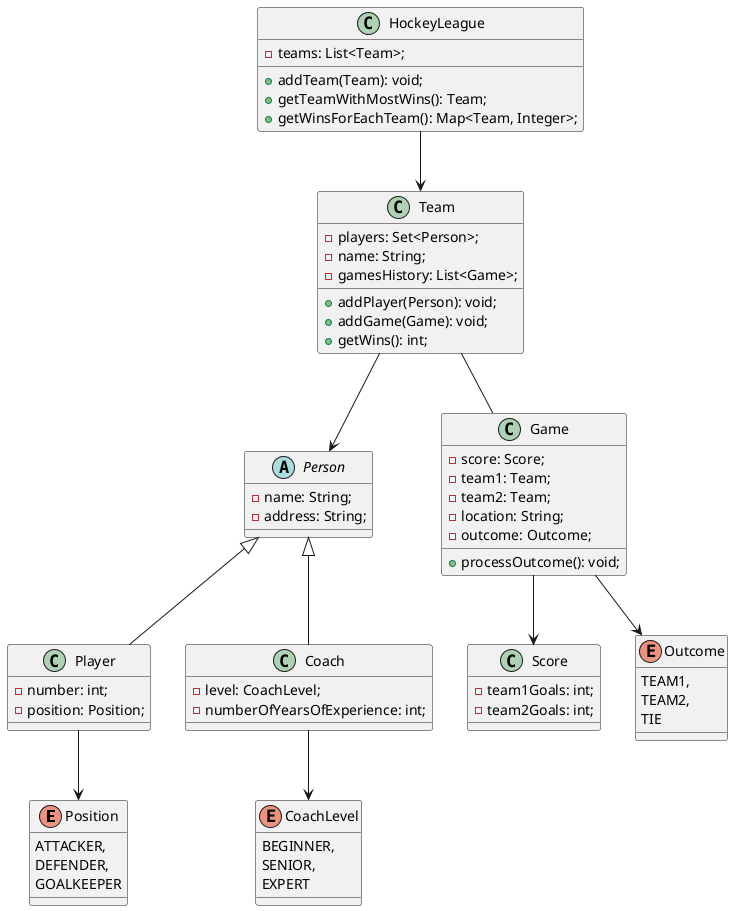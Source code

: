 @startuml

enum Position{
ATTACKER,
DEFENDER,
GOALKEEPER
}

enum CoachLevel{
BEGINNER,
SENIOR,
EXPERT
}

abstract class Person{
- name: String;
- address: String;
}

class Player extends Person{
- number: int;
- position: Position;
}

class Coach extends Person{
- level: CoachLevel;
- numberOfYearsOfExperience: int;
}

class Team{
- players: Set<Person>;
- name: String;
- gamesHistory: List<Game>;
+ addPlayer(Person): void;
+ addGame(Game): void;
+ getWins(): int;
}

class Score{
- team1Goals: int;
- team2Goals: int;
}

enum Outcome{
TEAM1,
TEAM2,
TIE
}

class Game{
- score: Score;
- team1: Team;
- team2: Team;
- location: String;
- outcome: Outcome;
+ processOutcome(): void;
}

class HockeyLeague{
- teams: List<Team>;
+ addTeam(Team): void;
+ getTeamWithMostWins(): Team;
+ getWinsForEachTeam(): Map<Team, Integer>;
}

Coach-->CoachLevel
Player-->Position
Team-->Person
Team--Game
Game-->Outcome
Game-->Score
HockeyLeague-->Team


@enduml
